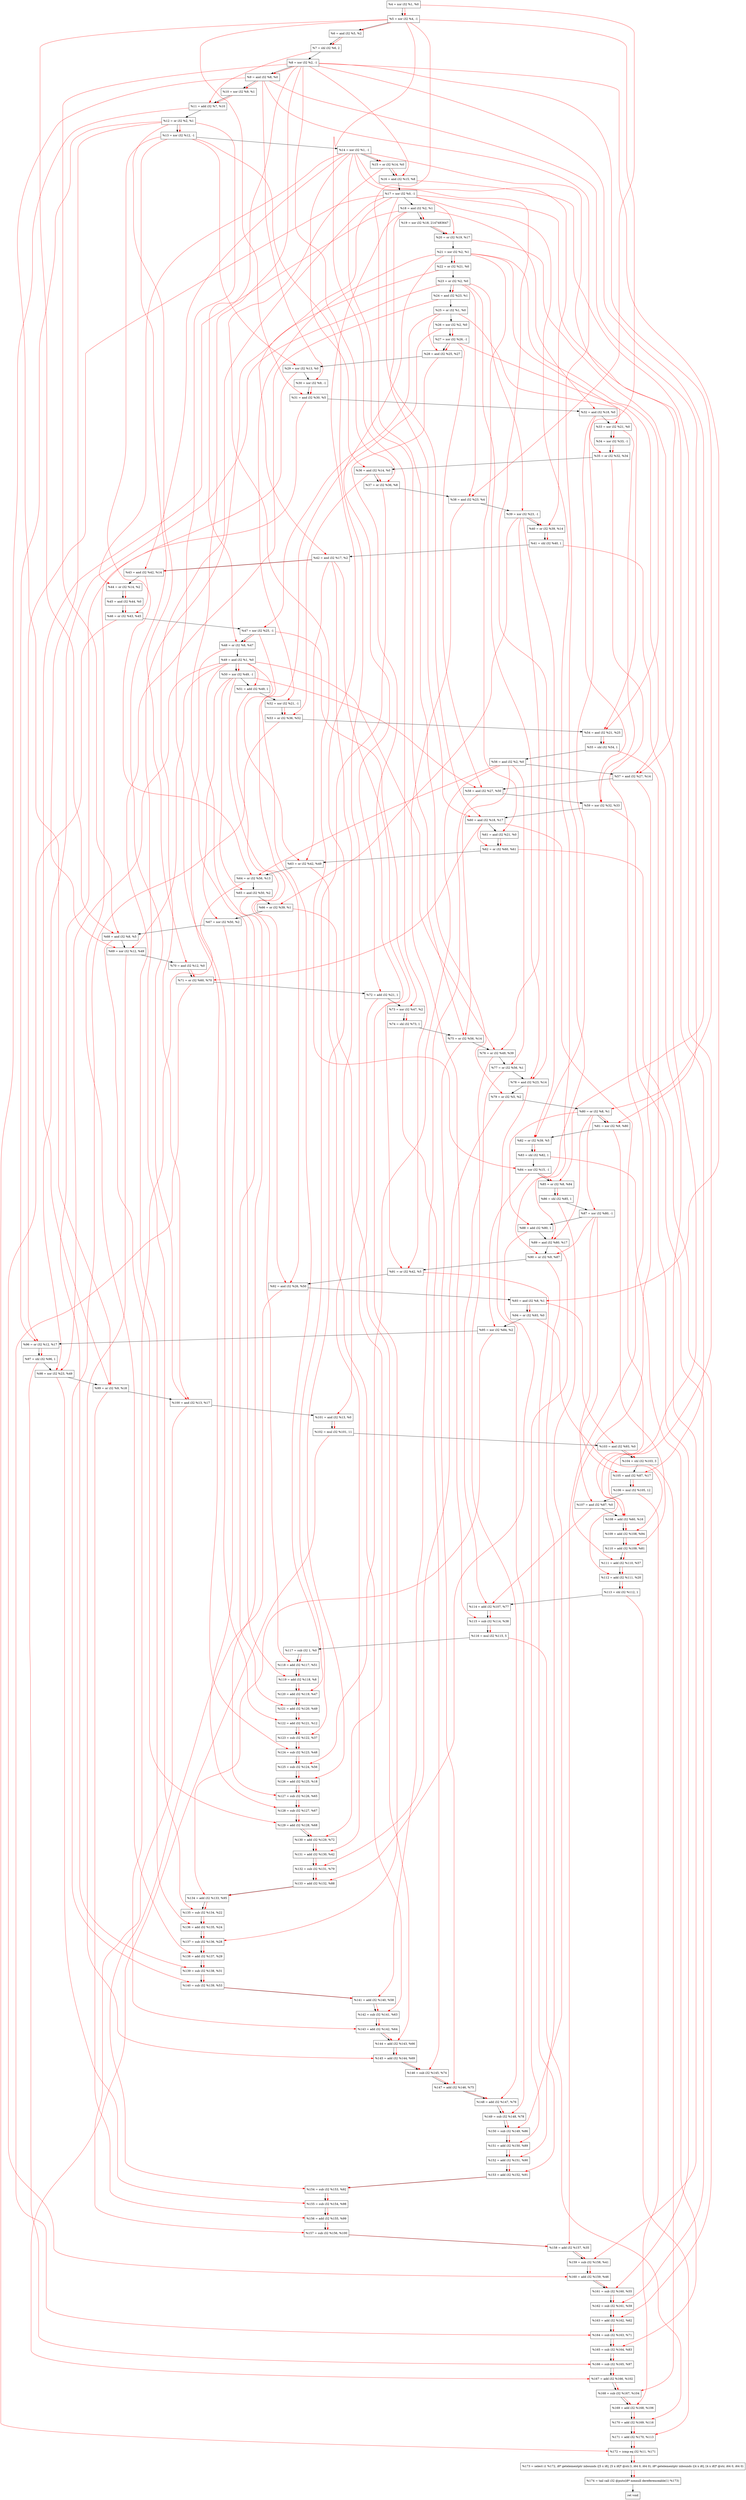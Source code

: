 digraph "DFG for'crackme' function" {
	Node0x14d51e0[shape=record, label="  %4 = xor i32 %1, %0"];
	Node0x14d58b0[shape=record, label="  %5 = xor i32 %4, -1"];
	Node0x14d5920[shape=record, label="  %6 = and i32 %5, %2"];
	Node0x14d59c0[shape=record, label="  %7 = shl i32 %6, 2"];
	Node0x14d5a30[shape=record, label="  %8 = xor i32 %2, -1"];
	Node0x14d5aa0[shape=record, label="  %9 = and i32 %8, %0"];
	Node0x14d5b10[shape=record, label="  %10 = xor i32 %9, %1"];
	Node0x14d5b80[shape=record, label="  %11 = add i32 %7, %10"];
	Node0x14d5bf0[shape=record, label="  %12 = or i32 %2, %1"];
	Node0x14d5c60[shape=record, label="  %13 = xor i32 %12, -1"];
	Node0x14d5cd0[shape=record, label="  %14 = xor i32 %1, -1"];
	Node0x14d5d40[shape=record, label="  %15 = or i32 %14, %0"];
	Node0x14d5db0[shape=record, label="  %16 = and i32 %15, %8"];
	Node0x14d5e20[shape=record, label="  %17 = xor i32 %0, -1"];
	Node0x14d5e90[shape=record, label="  %18 = and i32 %2, %1"];
	Node0x14d5f30[shape=record, label="  %19 = xor i32 %18, 2147483647"];
	Node0x14d5fa0[shape=record, label="  %20 = or i32 %19, %17"];
	Node0x14d6010[shape=record, label="  %21 = xor i32 %2, %1"];
	Node0x14d6080[shape=record, label="  %22 = or i32 %21, %0"];
	Node0x14d60f0[shape=record, label="  %23 = or i32 %2, %0"];
	Node0x14d6160[shape=record, label="  %24 = and i32 %23, %1"];
	Node0x14d61d0[shape=record, label="  %25 = or i32 %1, %0"];
	Node0x14d6240[shape=record, label="  %26 = xor i32 %2, %0"];
	Node0x14d62b0[shape=record, label="  %27 = xor i32 %26, -1"];
	Node0x14d6320[shape=record, label="  %28 = and i32 %25, %27"];
	Node0x14d6390[shape=record, label="  %29 = xor i32 %13, %0"];
	Node0x14d6400[shape=record, label="  %30 = xor i32 %9, -1"];
	Node0x14d6470[shape=record, label="  %31 = and i32 %30, %5"];
	Node0x14d64e0[shape=record, label="  %32 = and i32 %18, %0"];
	Node0x14d6760[shape=record, label="  %33 = xor i32 %21, %0"];
	Node0x14d67d0[shape=record, label="  %34 = xor i32 %33, -1"];
	Node0x14d6840[shape=record, label="  %35 = or i32 %32, %34"];
	Node0x14d68b0[shape=record, label="  %36 = and i32 %14, %0"];
	Node0x14d6920[shape=record, label="  %37 = or i32 %36, %8"];
	Node0x14d6990[shape=record, label="  %38 = and i32 %23, %4"];
	Node0x14d6a00[shape=record, label="  %39 = xor i32 %23, -1"];
	Node0x14d6a70[shape=record, label="  %40 = or i32 %39, %14"];
	Node0x14d6b10[shape=record, label="  %41 = shl i32 %40, 1"];
	Node0x14d6b80[shape=record, label="  %42 = and i32 %17, %2"];
	Node0x14d6bf0[shape=record, label="  %43 = and i32 %42, %14"];
	Node0x14d6c60[shape=record, label="  %44 = or i32 %14, %2"];
	Node0x14d6cd0[shape=record, label="  %45 = and i32 %44, %0"];
	Node0x14d6d40[shape=record, label="  %46 = or i32 %43, %45"];
	Node0x14d6db0[shape=record, label="  %47 = xor i32 %25, -1"];
	Node0x14d6e20[shape=record, label="  %48 = or i32 %8, %47"];
	Node0x14d6e90[shape=record, label="  %49 = and i32 %1, %0"];
	Node0x14d6f00[shape=record, label="  %50 = xor i32 %49, -1"];
	Node0x14d6f70[shape=record, label="  %51 = add i32 %49, 1"];
	Node0x14d6fe0[shape=record, label="  %52 = xor i32 %21, -1"];
	Node0x14d7050[shape=record, label="  %53 = or i32 %36, %52"];
	Node0x14d70c0[shape=record, label="  %54 = and i32 %21, %25"];
	Node0x14d7130[shape=record, label="  %55 = shl i32 %54, 1"];
	Node0x14d71a0[shape=record, label="  %56 = and i32 %2, %0"];
	Node0x14d7210[shape=record, label="  %57 = and i32 %27, %14"];
	Node0x14d7280[shape=record, label="  %58 = and i32 %27, %50"];
	Node0x14d72f0[shape=record, label="  %59 = xor i32 %32, %33"];
	Node0x14d7360[shape=record, label="  %60 = and i32 %18, %17"];
	Node0x14d73d0[shape=record, label="  %61 = and i32 %21, %0"];
	Node0x14d7440[shape=record, label="  %62 = or i32 %60, %61"];
	Node0x14d74b0[shape=record, label="  %63 = or i32 %42, %49"];
	Node0x14d7520[shape=record, label="  %64 = or i32 %56, %13"];
	Node0x14d79a0[shape=record, label="  %65 = and i32 %50, %2"];
	Node0x14d7a10[shape=record, label="  %66 = or i32 %39, %1"];
	Node0x14d7a80[shape=record, label="  %67 = xor i32 %50, %2"];
	Node0x14d7af0[shape=record, label="  %68 = and i32 %8, %5"];
	Node0x14d7b60[shape=record, label="  %69 = xor i32 %12, %49"];
	Node0x14d7bd0[shape=record, label="  %70 = and i32 %12, %0"];
	Node0x14d7c40[shape=record, label="  %71 = or i32 %60, %70"];
	Node0x14d7cb0[shape=record, label="  %72 = add i32 %21, 1"];
	Node0x14d7d20[shape=record, label="  %73 = xor i32 %47, %2"];
	Node0x14d7d90[shape=record, label="  %74 = shl i32 %73, 1"];
	Node0x14d7e00[shape=record, label="  %75 = or i32 %56, %14"];
	Node0x14d7e70[shape=record, label="  %76 = or i32 %49, %39"];
	Node0x14d7ee0[shape=record, label="  %77 = or i32 %56, %1"];
	Node0x14d7f50[shape=record, label="  %78 = and i32 %23, %14"];
	Node0x14d7fc0[shape=record, label="  %79 = or i32 %5, %2"];
	Node0x14d8030[shape=record, label="  %80 = or i32 %8, %1"];
	Node0x14d80a0[shape=record, label="  %81 = xor i32 %9, %80"];
	Node0x14d8110[shape=record, label="  %82 = or i32 %39, %5"];
	Node0x14d8180[shape=record, label="  %83 = shl i32 %82, 1"];
	Node0x14d81f0[shape=record, label="  %84 = xor i32 %15, -1"];
	Node0x14d8260[shape=record, label="  %85 = or i32 %8, %84"];
	Node0x14d82d0[shape=record, label="  %86 = shl i32 %85, 1"];
	Node0x14d8340[shape=record, label="  %87 = xor i32 %80, -1"];
	Node0x14d83b0[shape=record, label="  %88 = add i32 %80, 1"];
	Node0x14d8420[shape=record, label="  %89 = and i32 %80, %17"];
	Node0x14d8490[shape=record, label="  %90 = or i32 %9, %87"];
	Node0x14d8500[shape=record, label="  %91 = or i32 %42, %5"];
	Node0x14d8570[shape=record, label="  %92 = and i32 %26, %50"];
	Node0x14d85e0[shape=record, label="  %93 = and i32 %8, %1"];
	Node0x14d8650[shape=record, label="  %94 = or i32 %93, %0"];
	Node0x14d86c0[shape=record, label="  %95 = xor i32 %84, %2"];
	Node0x14d8730[shape=record, label="  %96 = or i32 %12, %17"];
	Node0x14d87a0[shape=record, label="  %97 = shl i32 %96, 1"];
	Node0x14d8810[shape=record, label="  %98 = xor i32 %23, %49"];
	Node0x14d8880[shape=record, label="  %99 = or i32 %9, %18"];
	Node0x14d88f0[shape=record, label="  %100 = and i32 %13, %17"];
	Node0x14d8960[shape=record, label="  %101 = and i32 %13, %0"];
	Node0x14d8a00[shape=record, label="  %102 = mul i32 %101, 11"];
	Node0x14d8a70[shape=record, label="  %103 = and i32 %93, %0"];
	Node0x14d8b10[shape=record, label="  %104 = shl i32 %103, 3"];
	Node0x14d8b80[shape=record, label="  %105 = and i32 %87, %17"];
	Node0x14d8c20[shape=record, label="  %106 = mul i32 %105, 12"];
	Node0x14d8c90[shape=record, label="  %107 = and i32 %87, %0"];
	Node0x14d8d00[shape=record, label="  %108 = add i32 %60, %16"];
	Node0x14d8d70[shape=record, label="  %109 = add i32 %108, %94"];
	Node0x14d8de0[shape=record, label="  %110 = add i32 %109, %81"];
	Node0x14d8e50[shape=record, label="  %111 = add i32 %110, %57"];
	Node0x14d8ec0[shape=record, label="  %112 = add i32 %111, %20"];
	Node0x14d8f30[shape=record, label="  %113 = shl i32 %112, 1"];
	Node0x14d8fa0[shape=record, label="  %114 = add i32 %107, %77"];
	Node0x14d9010[shape=record, label="  %115 = sub i32 %114, %38"];
	Node0x14d90b0[shape=record, label="  %116 = mul i32 %115, 5"];
	Node0x14d9120[shape=record, label="  %117 = sub i32 1, %0"];
	Node0x14d9190[shape=record, label="  %118 = add i32 %117, %51"];
	Node0x14d9200[shape=record, label="  %119 = add i32 %118, %8"];
	Node0x14d9270[shape=record, label="  %120 = add i32 %119, %47"];
	Node0x14d92e0[shape=record, label="  %121 = add i32 %120, %49"];
	Node0x14d9350[shape=record, label="  %122 = add i32 %121, %12"];
	Node0x14d93c0[shape=record, label="  %123 = sub i32 %122, %37"];
	Node0x14d9430[shape=record, label="  %124 = sub i32 %123, %48"];
	Node0x14d94a0[shape=record, label="  %125 = sub i32 %124, %56"];
	Node0x14d9510[shape=record, label="  %126 = add i32 %125, %18"];
	Node0x14d9580[shape=record, label="  %127 = sub i32 %126, %65"];
	Node0x14d95f0[shape=record, label="  %128 = sub i32 %127, %67"];
	Node0x14d9e70[shape=record, label="  %129 = add i32 %128, %68"];
	Node0x14d9ee0[shape=record, label="  %130 = add i32 %129, %72"];
	Node0x14d9f50[shape=record, label="  %131 = add i32 %130, %42"];
	Node0x14d9fc0[shape=record, label="  %132 = sub i32 %131, %79"];
	Node0x14da030[shape=record, label="  %133 = add i32 %132, %88"];
	Node0x14da0a0[shape=record, label="  %134 = add i32 %133, %95"];
	Node0x14da110[shape=record, label="  %135 = sub i32 %134, %22"];
	Node0x14da180[shape=record, label="  %136 = add i32 %135, %24"];
	Node0x14da1f0[shape=record, label="  %137 = sub i32 %136, %28"];
	Node0x14da260[shape=record, label="  %138 = add i32 %137, %29"];
	Node0x14da2d0[shape=record, label="  %139 = sub i32 %138, %31"];
	Node0x14da340[shape=record, label="  %140 = sub i32 %139, %53"];
	Node0x14da3b0[shape=record, label="  %141 = add i32 %140, %58"];
	Node0x14da420[shape=record, label="  %142 = sub i32 %141, %63"];
	Node0x14da490[shape=record, label="  %143 = add i32 %142, %64"];
	Node0x14da500[shape=record, label="  %144 = add i32 %143, %66"];
	Node0x14da570[shape=record, label="  %145 = add i32 %144, %69"];
	Node0x14da5e0[shape=record, label="  %146 = sub i32 %145, %74"];
	Node0x14da650[shape=record, label="  %147 = add i32 %146, %75"];
	Node0x14da6c0[shape=record, label="  %148 = add i32 %147, %76"];
	Node0x14da730[shape=record, label="  %149 = sub i32 %148, %78"];
	Node0x14da7a0[shape=record, label="  %150 = sub i32 %149, %86"];
	Node0x14da810[shape=record, label="  %151 = add i32 %150, %89"];
	Node0x14da880[shape=record, label="  %152 = add i32 %151, %90"];
	Node0x14da8f0[shape=record, label="  %153 = add i32 %152, %91"];
	Node0x14da960[shape=record, label="  %154 = sub i32 %153, %92"];
	Node0x14da9d0[shape=record, label="  %155 = sub i32 %154, %98"];
	Node0x14daa40[shape=record, label="  %156 = add i32 %155, %99"];
	Node0x14daab0[shape=record, label="  %157 = sub i32 %156, %100"];
	Node0x14dab20[shape=record, label="  %158 = add i32 %157, %35"];
	Node0x14dab90[shape=record, label="  %159 = sub i32 %158, %41"];
	Node0x14dac00[shape=record, label="  %160 = add i32 %159, %46"];
	Node0x14dac70[shape=record, label="  %161 = sub i32 %160, %55"];
	Node0x14dace0[shape=record, label="  %162 = sub i32 %161, %59"];
	Node0x14dad50[shape=record, label="  %163 = add i32 %162, %62"];
	Node0x14dadc0[shape=record, label="  %164 = sub i32 %163, %71"];
	Node0x14dae30[shape=record, label="  %165 = sub i32 %164, %83"];
	Node0x14daea0[shape=record, label="  %166 = sub i32 %165, %97"];
	Node0x14daf10[shape=record, label="  %167 = add i32 %166, %102"];
	Node0x14daf80[shape=record, label="  %168 = sub i32 %167, %104"];
	Node0x14daff0[shape=record, label="  %169 = add i32 %168, %106"];
	Node0x14db060[shape=record, label="  %170 = add i32 %169, %116"];
	Node0x14db0d0[shape=record, label="  %171 = add i32 %170, %113"];
	Node0x14db140[shape=record, label="  %172 = icmp eq i32 %11, %171"];
	Node0x1475268[shape=record, label="  %173 = select i1 %172, i8* getelementptr inbounds ([5 x i8], [5 x i8]* @str.3, i64 0, i64 0), i8* getelementptr inbounds ([4 x i8], [4 x i8]* @str, i64 0, i64 0)"];
	Node0x14db3d0[shape=record, label="  %174 = tail call i32 @puts(i8* nonnull dereferenceable(1) %173)"];
	Node0x14db420[shape=record, label="  ret void"];
	Node0x14d51e0 -> Node0x14d58b0;
	Node0x14d58b0 -> Node0x14d5920;
	Node0x14d5920 -> Node0x14d59c0;
	Node0x14d59c0 -> Node0x14d5a30;
	Node0x14d5a30 -> Node0x14d5aa0;
	Node0x14d5aa0 -> Node0x14d5b10;
	Node0x14d5b10 -> Node0x14d5b80;
	Node0x14d5b80 -> Node0x14d5bf0;
	Node0x14d5bf0 -> Node0x14d5c60;
	Node0x14d5c60 -> Node0x14d5cd0;
	Node0x14d5cd0 -> Node0x14d5d40;
	Node0x14d5d40 -> Node0x14d5db0;
	Node0x14d5db0 -> Node0x14d5e20;
	Node0x14d5e20 -> Node0x14d5e90;
	Node0x14d5e90 -> Node0x14d5f30;
	Node0x14d5f30 -> Node0x14d5fa0;
	Node0x14d5fa0 -> Node0x14d6010;
	Node0x14d6010 -> Node0x14d6080;
	Node0x14d6080 -> Node0x14d60f0;
	Node0x14d60f0 -> Node0x14d6160;
	Node0x14d6160 -> Node0x14d61d0;
	Node0x14d61d0 -> Node0x14d6240;
	Node0x14d6240 -> Node0x14d62b0;
	Node0x14d62b0 -> Node0x14d6320;
	Node0x14d6320 -> Node0x14d6390;
	Node0x14d6390 -> Node0x14d6400;
	Node0x14d6400 -> Node0x14d6470;
	Node0x14d6470 -> Node0x14d64e0;
	Node0x14d64e0 -> Node0x14d6760;
	Node0x14d6760 -> Node0x14d67d0;
	Node0x14d67d0 -> Node0x14d6840;
	Node0x14d6840 -> Node0x14d68b0;
	Node0x14d68b0 -> Node0x14d6920;
	Node0x14d6920 -> Node0x14d6990;
	Node0x14d6990 -> Node0x14d6a00;
	Node0x14d6a00 -> Node0x14d6a70;
	Node0x14d6a70 -> Node0x14d6b10;
	Node0x14d6b10 -> Node0x14d6b80;
	Node0x14d6b80 -> Node0x14d6bf0;
	Node0x14d6bf0 -> Node0x14d6c60;
	Node0x14d6c60 -> Node0x14d6cd0;
	Node0x14d6cd0 -> Node0x14d6d40;
	Node0x14d6d40 -> Node0x14d6db0;
	Node0x14d6db0 -> Node0x14d6e20;
	Node0x14d6e20 -> Node0x14d6e90;
	Node0x14d6e90 -> Node0x14d6f00;
	Node0x14d6f00 -> Node0x14d6f70;
	Node0x14d6f70 -> Node0x14d6fe0;
	Node0x14d6fe0 -> Node0x14d7050;
	Node0x14d7050 -> Node0x14d70c0;
	Node0x14d70c0 -> Node0x14d7130;
	Node0x14d7130 -> Node0x14d71a0;
	Node0x14d71a0 -> Node0x14d7210;
	Node0x14d7210 -> Node0x14d7280;
	Node0x14d7280 -> Node0x14d72f0;
	Node0x14d72f0 -> Node0x14d7360;
	Node0x14d7360 -> Node0x14d73d0;
	Node0x14d73d0 -> Node0x14d7440;
	Node0x14d7440 -> Node0x14d74b0;
	Node0x14d74b0 -> Node0x14d7520;
	Node0x14d7520 -> Node0x14d79a0;
	Node0x14d79a0 -> Node0x14d7a10;
	Node0x14d7a10 -> Node0x14d7a80;
	Node0x14d7a80 -> Node0x14d7af0;
	Node0x14d7af0 -> Node0x14d7b60;
	Node0x14d7b60 -> Node0x14d7bd0;
	Node0x14d7bd0 -> Node0x14d7c40;
	Node0x14d7c40 -> Node0x14d7cb0;
	Node0x14d7cb0 -> Node0x14d7d20;
	Node0x14d7d20 -> Node0x14d7d90;
	Node0x14d7d90 -> Node0x14d7e00;
	Node0x14d7e00 -> Node0x14d7e70;
	Node0x14d7e70 -> Node0x14d7ee0;
	Node0x14d7ee0 -> Node0x14d7f50;
	Node0x14d7f50 -> Node0x14d7fc0;
	Node0x14d7fc0 -> Node0x14d8030;
	Node0x14d8030 -> Node0x14d80a0;
	Node0x14d80a0 -> Node0x14d8110;
	Node0x14d8110 -> Node0x14d8180;
	Node0x14d8180 -> Node0x14d81f0;
	Node0x14d81f0 -> Node0x14d8260;
	Node0x14d8260 -> Node0x14d82d0;
	Node0x14d82d0 -> Node0x14d8340;
	Node0x14d8340 -> Node0x14d83b0;
	Node0x14d83b0 -> Node0x14d8420;
	Node0x14d8420 -> Node0x14d8490;
	Node0x14d8490 -> Node0x14d8500;
	Node0x14d8500 -> Node0x14d8570;
	Node0x14d8570 -> Node0x14d85e0;
	Node0x14d85e0 -> Node0x14d8650;
	Node0x14d8650 -> Node0x14d86c0;
	Node0x14d86c0 -> Node0x14d8730;
	Node0x14d8730 -> Node0x14d87a0;
	Node0x14d87a0 -> Node0x14d8810;
	Node0x14d8810 -> Node0x14d8880;
	Node0x14d8880 -> Node0x14d88f0;
	Node0x14d88f0 -> Node0x14d8960;
	Node0x14d8960 -> Node0x14d8a00;
	Node0x14d8a00 -> Node0x14d8a70;
	Node0x14d8a70 -> Node0x14d8b10;
	Node0x14d8b10 -> Node0x14d8b80;
	Node0x14d8b80 -> Node0x14d8c20;
	Node0x14d8c20 -> Node0x14d8c90;
	Node0x14d8c90 -> Node0x14d8d00;
	Node0x14d8d00 -> Node0x14d8d70;
	Node0x14d8d70 -> Node0x14d8de0;
	Node0x14d8de0 -> Node0x14d8e50;
	Node0x14d8e50 -> Node0x14d8ec0;
	Node0x14d8ec0 -> Node0x14d8f30;
	Node0x14d8f30 -> Node0x14d8fa0;
	Node0x14d8fa0 -> Node0x14d9010;
	Node0x14d9010 -> Node0x14d90b0;
	Node0x14d90b0 -> Node0x14d9120;
	Node0x14d9120 -> Node0x14d9190;
	Node0x14d9190 -> Node0x14d9200;
	Node0x14d9200 -> Node0x14d9270;
	Node0x14d9270 -> Node0x14d92e0;
	Node0x14d92e0 -> Node0x14d9350;
	Node0x14d9350 -> Node0x14d93c0;
	Node0x14d93c0 -> Node0x14d9430;
	Node0x14d9430 -> Node0x14d94a0;
	Node0x14d94a0 -> Node0x14d9510;
	Node0x14d9510 -> Node0x14d9580;
	Node0x14d9580 -> Node0x14d95f0;
	Node0x14d95f0 -> Node0x14d9e70;
	Node0x14d9e70 -> Node0x14d9ee0;
	Node0x14d9ee0 -> Node0x14d9f50;
	Node0x14d9f50 -> Node0x14d9fc0;
	Node0x14d9fc0 -> Node0x14da030;
	Node0x14da030 -> Node0x14da0a0;
	Node0x14da0a0 -> Node0x14da110;
	Node0x14da110 -> Node0x14da180;
	Node0x14da180 -> Node0x14da1f0;
	Node0x14da1f0 -> Node0x14da260;
	Node0x14da260 -> Node0x14da2d0;
	Node0x14da2d0 -> Node0x14da340;
	Node0x14da340 -> Node0x14da3b0;
	Node0x14da3b0 -> Node0x14da420;
	Node0x14da420 -> Node0x14da490;
	Node0x14da490 -> Node0x14da500;
	Node0x14da500 -> Node0x14da570;
	Node0x14da570 -> Node0x14da5e0;
	Node0x14da5e0 -> Node0x14da650;
	Node0x14da650 -> Node0x14da6c0;
	Node0x14da6c0 -> Node0x14da730;
	Node0x14da730 -> Node0x14da7a0;
	Node0x14da7a0 -> Node0x14da810;
	Node0x14da810 -> Node0x14da880;
	Node0x14da880 -> Node0x14da8f0;
	Node0x14da8f0 -> Node0x14da960;
	Node0x14da960 -> Node0x14da9d0;
	Node0x14da9d0 -> Node0x14daa40;
	Node0x14daa40 -> Node0x14daab0;
	Node0x14daab0 -> Node0x14dab20;
	Node0x14dab20 -> Node0x14dab90;
	Node0x14dab90 -> Node0x14dac00;
	Node0x14dac00 -> Node0x14dac70;
	Node0x14dac70 -> Node0x14dace0;
	Node0x14dace0 -> Node0x14dad50;
	Node0x14dad50 -> Node0x14dadc0;
	Node0x14dadc0 -> Node0x14dae30;
	Node0x14dae30 -> Node0x14daea0;
	Node0x14daea0 -> Node0x14daf10;
	Node0x14daf10 -> Node0x14daf80;
	Node0x14daf80 -> Node0x14daff0;
	Node0x14daff0 -> Node0x14db060;
	Node0x14db060 -> Node0x14db0d0;
	Node0x14db0d0 -> Node0x14db140;
	Node0x14db140 -> Node0x1475268;
	Node0x1475268 -> Node0x14db3d0;
	Node0x14db3d0 -> Node0x14db420;
edge [color=red]
	Node0x14d51e0 -> Node0x14d58b0;
	Node0x14d58b0 -> Node0x14d5920;
	Node0x14d5920 -> Node0x14d59c0;
	Node0x14d5a30 -> Node0x14d5aa0;
	Node0x14d5aa0 -> Node0x14d5b10;
	Node0x14d59c0 -> Node0x14d5b80;
	Node0x14d5b10 -> Node0x14d5b80;
	Node0x14d5bf0 -> Node0x14d5c60;
	Node0x14d5cd0 -> Node0x14d5d40;
	Node0x14d5d40 -> Node0x14d5db0;
	Node0x14d5a30 -> Node0x14d5db0;
	Node0x14d5e90 -> Node0x14d5f30;
	Node0x14d5f30 -> Node0x14d5fa0;
	Node0x14d5e20 -> Node0x14d5fa0;
	Node0x14d6010 -> Node0x14d6080;
	Node0x14d60f0 -> Node0x14d6160;
	Node0x14d6240 -> Node0x14d62b0;
	Node0x14d61d0 -> Node0x14d6320;
	Node0x14d62b0 -> Node0x14d6320;
	Node0x14d5c60 -> Node0x14d6390;
	Node0x14d5aa0 -> Node0x14d6400;
	Node0x14d6400 -> Node0x14d6470;
	Node0x14d58b0 -> Node0x14d6470;
	Node0x14d5e90 -> Node0x14d64e0;
	Node0x14d6010 -> Node0x14d6760;
	Node0x14d6760 -> Node0x14d67d0;
	Node0x14d64e0 -> Node0x14d6840;
	Node0x14d67d0 -> Node0x14d6840;
	Node0x14d5cd0 -> Node0x14d68b0;
	Node0x14d68b0 -> Node0x14d6920;
	Node0x14d5a30 -> Node0x14d6920;
	Node0x14d60f0 -> Node0x14d6990;
	Node0x14d51e0 -> Node0x14d6990;
	Node0x14d60f0 -> Node0x14d6a00;
	Node0x14d6a00 -> Node0x14d6a70;
	Node0x14d5cd0 -> Node0x14d6a70;
	Node0x14d6a70 -> Node0x14d6b10;
	Node0x14d5e20 -> Node0x14d6b80;
	Node0x14d6b80 -> Node0x14d6bf0;
	Node0x14d5cd0 -> Node0x14d6bf0;
	Node0x14d5cd0 -> Node0x14d6c60;
	Node0x14d6c60 -> Node0x14d6cd0;
	Node0x14d6bf0 -> Node0x14d6d40;
	Node0x14d6cd0 -> Node0x14d6d40;
	Node0x14d61d0 -> Node0x14d6db0;
	Node0x14d5a30 -> Node0x14d6e20;
	Node0x14d6db0 -> Node0x14d6e20;
	Node0x14d6e90 -> Node0x14d6f00;
	Node0x14d6e90 -> Node0x14d6f70;
	Node0x14d6010 -> Node0x14d6fe0;
	Node0x14d68b0 -> Node0x14d7050;
	Node0x14d6fe0 -> Node0x14d7050;
	Node0x14d6010 -> Node0x14d70c0;
	Node0x14d61d0 -> Node0x14d70c0;
	Node0x14d70c0 -> Node0x14d7130;
	Node0x14d62b0 -> Node0x14d7210;
	Node0x14d5cd0 -> Node0x14d7210;
	Node0x14d62b0 -> Node0x14d7280;
	Node0x14d6f00 -> Node0x14d7280;
	Node0x14d64e0 -> Node0x14d72f0;
	Node0x14d6760 -> Node0x14d72f0;
	Node0x14d5e90 -> Node0x14d7360;
	Node0x14d5e20 -> Node0x14d7360;
	Node0x14d6010 -> Node0x14d73d0;
	Node0x14d7360 -> Node0x14d7440;
	Node0x14d73d0 -> Node0x14d7440;
	Node0x14d6b80 -> Node0x14d74b0;
	Node0x14d6e90 -> Node0x14d74b0;
	Node0x14d71a0 -> Node0x14d7520;
	Node0x14d5c60 -> Node0x14d7520;
	Node0x14d6f00 -> Node0x14d79a0;
	Node0x14d6a00 -> Node0x14d7a10;
	Node0x14d6f00 -> Node0x14d7a80;
	Node0x14d5a30 -> Node0x14d7af0;
	Node0x14d58b0 -> Node0x14d7af0;
	Node0x14d5bf0 -> Node0x14d7b60;
	Node0x14d6e90 -> Node0x14d7b60;
	Node0x14d5bf0 -> Node0x14d7bd0;
	Node0x14d7360 -> Node0x14d7c40;
	Node0x14d7bd0 -> Node0x14d7c40;
	Node0x14d6010 -> Node0x14d7cb0;
	Node0x14d6db0 -> Node0x14d7d20;
	Node0x14d7d20 -> Node0x14d7d90;
	Node0x14d71a0 -> Node0x14d7e00;
	Node0x14d5cd0 -> Node0x14d7e00;
	Node0x14d6e90 -> Node0x14d7e70;
	Node0x14d6a00 -> Node0x14d7e70;
	Node0x14d71a0 -> Node0x14d7ee0;
	Node0x14d60f0 -> Node0x14d7f50;
	Node0x14d5cd0 -> Node0x14d7f50;
	Node0x14d58b0 -> Node0x14d7fc0;
	Node0x14d5a30 -> Node0x14d8030;
	Node0x14d5aa0 -> Node0x14d80a0;
	Node0x14d8030 -> Node0x14d80a0;
	Node0x14d6a00 -> Node0x14d8110;
	Node0x14d58b0 -> Node0x14d8110;
	Node0x14d8110 -> Node0x14d8180;
	Node0x14d5d40 -> Node0x14d81f0;
	Node0x14d5a30 -> Node0x14d8260;
	Node0x14d81f0 -> Node0x14d8260;
	Node0x14d8260 -> Node0x14d82d0;
	Node0x14d8030 -> Node0x14d8340;
	Node0x14d8030 -> Node0x14d83b0;
	Node0x14d8030 -> Node0x14d8420;
	Node0x14d5e20 -> Node0x14d8420;
	Node0x14d5aa0 -> Node0x14d8490;
	Node0x14d8340 -> Node0x14d8490;
	Node0x14d6b80 -> Node0x14d8500;
	Node0x14d58b0 -> Node0x14d8500;
	Node0x14d6240 -> Node0x14d8570;
	Node0x14d6f00 -> Node0x14d8570;
	Node0x14d5a30 -> Node0x14d85e0;
	Node0x14d85e0 -> Node0x14d8650;
	Node0x14d81f0 -> Node0x14d86c0;
	Node0x14d5bf0 -> Node0x14d8730;
	Node0x14d5e20 -> Node0x14d8730;
	Node0x14d8730 -> Node0x14d87a0;
	Node0x14d60f0 -> Node0x14d8810;
	Node0x14d6e90 -> Node0x14d8810;
	Node0x14d5aa0 -> Node0x14d8880;
	Node0x14d5e90 -> Node0x14d8880;
	Node0x14d5c60 -> Node0x14d88f0;
	Node0x14d5e20 -> Node0x14d88f0;
	Node0x14d5c60 -> Node0x14d8960;
	Node0x14d8960 -> Node0x14d8a00;
	Node0x14d85e0 -> Node0x14d8a70;
	Node0x14d8a70 -> Node0x14d8b10;
	Node0x14d8340 -> Node0x14d8b80;
	Node0x14d5e20 -> Node0x14d8b80;
	Node0x14d8b80 -> Node0x14d8c20;
	Node0x14d8340 -> Node0x14d8c90;
	Node0x14d7360 -> Node0x14d8d00;
	Node0x14d5db0 -> Node0x14d8d00;
	Node0x14d8d00 -> Node0x14d8d70;
	Node0x14d8650 -> Node0x14d8d70;
	Node0x14d8d70 -> Node0x14d8de0;
	Node0x14d80a0 -> Node0x14d8de0;
	Node0x14d8de0 -> Node0x14d8e50;
	Node0x14d7210 -> Node0x14d8e50;
	Node0x14d8e50 -> Node0x14d8ec0;
	Node0x14d5fa0 -> Node0x14d8ec0;
	Node0x14d8ec0 -> Node0x14d8f30;
	Node0x14d8c90 -> Node0x14d8fa0;
	Node0x14d7ee0 -> Node0x14d8fa0;
	Node0x14d8fa0 -> Node0x14d9010;
	Node0x14d6990 -> Node0x14d9010;
	Node0x14d9010 -> Node0x14d90b0;
	Node0x14d9120 -> Node0x14d9190;
	Node0x14d6f70 -> Node0x14d9190;
	Node0x14d9190 -> Node0x14d9200;
	Node0x14d5a30 -> Node0x14d9200;
	Node0x14d9200 -> Node0x14d9270;
	Node0x14d6db0 -> Node0x14d9270;
	Node0x14d9270 -> Node0x14d92e0;
	Node0x14d6e90 -> Node0x14d92e0;
	Node0x14d92e0 -> Node0x14d9350;
	Node0x14d5bf0 -> Node0x14d9350;
	Node0x14d9350 -> Node0x14d93c0;
	Node0x14d6920 -> Node0x14d93c0;
	Node0x14d93c0 -> Node0x14d9430;
	Node0x14d6e20 -> Node0x14d9430;
	Node0x14d9430 -> Node0x14d94a0;
	Node0x14d71a0 -> Node0x14d94a0;
	Node0x14d94a0 -> Node0x14d9510;
	Node0x14d5e90 -> Node0x14d9510;
	Node0x14d9510 -> Node0x14d9580;
	Node0x14d79a0 -> Node0x14d9580;
	Node0x14d9580 -> Node0x14d95f0;
	Node0x14d7a80 -> Node0x14d95f0;
	Node0x14d95f0 -> Node0x14d9e70;
	Node0x14d7af0 -> Node0x14d9e70;
	Node0x14d9e70 -> Node0x14d9ee0;
	Node0x14d7cb0 -> Node0x14d9ee0;
	Node0x14d9ee0 -> Node0x14d9f50;
	Node0x14d6b80 -> Node0x14d9f50;
	Node0x14d9f50 -> Node0x14d9fc0;
	Node0x14d7fc0 -> Node0x14d9fc0;
	Node0x14d9fc0 -> Node0x14da030;
	Node0x14d83b0 -> Node0x14da030;
	Node0x14da030 -> Node0x14da0a0;
	Node0x14d86c0 -> Node0x14da0a0;
	Node0x14da0a0 -> Node0x14da110;
	Node0x14d6080 -> Node0x14da110;
	Node0x14da110 -> Node0x14da180;
	Node0x14d6160 -> Node0x14da180;
	Node0x14da180 -> Node0x14da1f0;
	Node0x14d6320 -> Node0x14da1f0;
	Node0x14da1f0 -> Node0x14da260;
	Node0x14d6390 -> Node0x14da260;
	Node0x14da260 -> Node0x14da2d0;
	Node0x14d6470 -> Node0x14da2d0;
	Node0x14da2d0 -> Node0x14da340;
	Node0x14d7050 -> Node0x14da340;
	Node0x14da340 -> Node0x14da3b0;
	Node0x14d7280 -> Node0x14da3b0;
	Node0x14da3b0 -> Node0x14da420;
	Node0x14d74b0 -> Node0x14da420;
	Node0x14da420 -> Node0x14da490;
	Node0x14d7520 -> Node0x14da490;
	Node0x14da490 -> Node0x14da500;
	Node0x14d7a10 -> Node0x14da500;
	Node0x14da500 -> Node0x14da570;
	Node0x14d7b60 -> Node0x14da570;
	Node0x14da570 -> Node0x14da5e0;
	Node0x14d7d90 -> Node0x14da5e0;
	Node0x14da5e0 -> Node0x14da650;
	Node0x14d7e00 -> Node0x14da650;
	Node0x14da650 -> Node0x14da6c0;
	Node0x14d7e70 -> Node0x14da6c0;
	Node0x14da6c0 -> Node0x14da730;
	Node0x14d7f50 -> Node0x14da730;
	Node0x14da730 -> Node0x14da7a0;
	Node0x14d82d0 -> Node0x14da7a0;
	Node0x14da7a0 -> Node0x14da810;
	Node0x14d8420 -> Node0x14da810;
	Node0x14da810 -> Node0x14da880;
	Node0x14d8490 -> Node0x14da880;
	Node0x14da880 -> Node0x14da8f0;
	Node0x14d8500 -> Node0x14da8f0;
	Node0x14da8f0 -> Node0x14da960;
	Node0x14d8570 -> Node0x14da960;
	Node0x14da960 -> Node0x14da9d0;
	Node0x14d8810 -> Node0x14da9d0;
	Node0x14da9d0 -> Node0x14daa40;
	Node0x14d8880 -> Node0x14daa40;
	Node0x14daa40 -> Node0x14daab0;
	Node0x14d88f0 -> Node0x14daab0;
	Node0x14daab0 -> Node0x14dab20;
	Node0x14d6840 -> Node0x14dab20;
	Node0x14dab20 -> Node0x14dab90;
	Node0x14d6b10 -> Node0x14dab90;
	Node0x14dab90 -> Node0x14dac00;
	Node0x14d6d40 -> Node0x14dac00;
	Node0x14dac00 -> Node0x14dac70;
	Node0x14d7130 -> Node0x14dac70;
	Node0x14dac70 -> Node0x14dace0;
	Node0x14d72f0 -> Node0x14dace0;
	Node0x14dace0 -> Node0x14dad50;
	Node0x14d7440 -> Node0x14dad50;
	Node0x14dad50 -> Node0x14dadc0;
	Node0x14d7c40 -> Node0x14dadc0;
	Node0x14dadc0 -> Node0x14dae30;
	Node0x14d8180 -> Node0x14dae30;
	Node0x14dae30 -> Node0x14daea0;
	Node0x14d87a0 -> Node0x14daea0;
	Node0x14daea0 -> Node0x14daf10;
	Node0x14d8a00 -> Node0x14daf10;
	Node0x14daf10 -> Node0x14daf80;
	Node0x14d8b10 -> Node0x14daf80;
	Node0x14daf80 -> Node0x14daff0;
	Node0x14d8c20 -> Node0x14daff0;
	Node0x14daff0 -> Node0x14db060;
	Node0x14d90b0 -> Node0x14db060;
	Node0x14db060 -> Node0x14db0d0;
	Node0x14d8f30 -> Node0x14db0d0;
	Node0x14d5b80 -> Node0x14db140;
	Node0x14db0d0 -> Node0x14db140;
	Node0x14db140 -> Node0x1475268;
	Node0x1475268 -> Node0x14db3d0;
}
